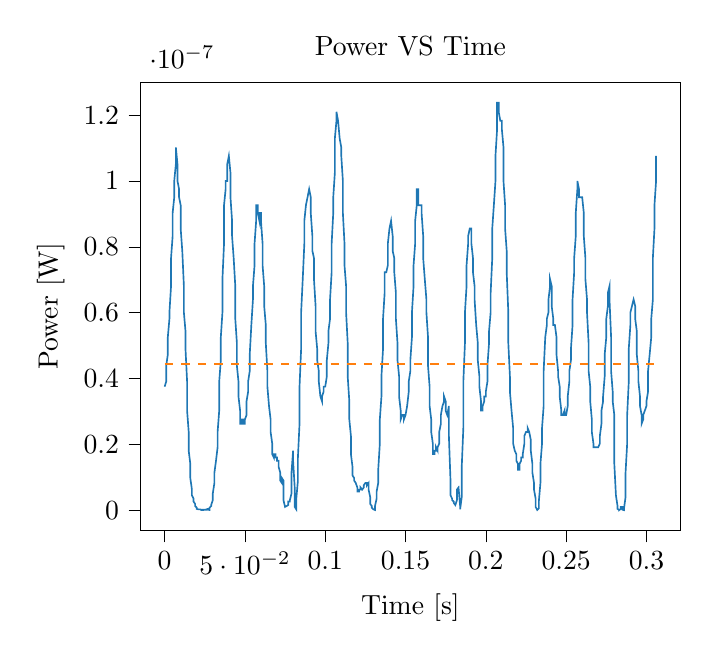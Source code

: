 % This file was created with tikzplotlib v0.9.12.
\begin{tikzpicture}

\definecolor{color0}{rgb}{0.122,0.467,0.706}
\definecolor{color1}{rgb}{1,0.498,0.055}

\begin{axis}[
tick align=outside,
tick pos=left,
title={Power VS Time},
x grid style={white!69.02!black},
xlabel={Time [s]},
xmin=-0.015, xmax=0.321,
xtick style={color=black},
y grid style={white!69.02!black},
ylabel={Power [W]},
ymin=-6.172e-09, ymax=1.3e-07,
ytick style={color=black}
]
\addplot [semithick, color0]
table {%
0 3.752e-08
0.001 3.906e-08
0.001 4.389e-08
0.002 4.727e-08
0.002 5.256e-08
0.003 5.814e-08
0.003 6.006e-08
0.004 6.806e-08
0.004 7.656e-08
0.005 8.327e-08
0.005 9.025e-08
0.006 9.506e-08
0.006 10.0e-08
0.007 1.051e-07
0.007 1.102e-07
0.008 1.051e-07
0.008 10.0e-08
0.009 9.752e-08
0.009 9.506e-08
0.01 9.264e-08
0.01 8.556e-08
0.011 7.877e-08
0.012 6.806e-08
0.012 6.006e-08
0.013 5.439e-08
0.013 4.9e-08
0.014 3.906e-08
0.014 3.025e-08
0.015 2.377e-08
0.015 1.806e-08
0.016 1.406e-08
0.016 9.766e-09
0.017 6.25e-09
0.017 4.516e-09
0.018 3.516e-09
0.018 2.641e-09
0.019 1.891e-09
0.019 1.266e-09
0.02 7.656e-10
0.02 3.906e-10
0.021 2.5e-10
0.021 2.5e-10
0.022 2.5e-10
0.023 1.406e-10
0.023 6.25e-11
0.024 6.25e-11
0.024 1.406e-10
0.025 1.406e-10
0.025 1.406e-10
0.026 1.406e-10
0.026 2.5e-10
0.027 3.906e-10
0.027 1.406e-10
0.028 6.25e-11
0.028 7.656e-10
0.029 1.266e-09
0.029 1.562e-09
0.03 3.062e-09
0.03 5.062e-09
0.031 8.266e-09
0.031 1.139e-08
0.032 1.502e-08
0.033 1.914e-08
0.033 2.377e-08
0.034 3.025e-08
0.034 3.906e-08
0.035 4.556e-08
0.035 5.256e-08
0.036 6.006e-08
0.036 7.014e-08
0.037 8.1e-08
0.037 9.264e-08
0.038 9.752e-08
0.038 10.0e-08
0.039 10.0e-08
0.039 1.051e-07
0.04 1.076e-07
0.04 1.076e-07
0.041 1.025e-07
0.041 9.506e-08
0.042 8.789e-08
0.042 8.327e-08
0.043 7.656e-08
0.044 6.806e-08
0.044 5.814e-08
0.045 5.077e-08
0.045 4.389e-08
0.046 3.906e-08
0.046 3.452e-08
0.047 3.025e-08
0.047 2.627e-08
0.048 2.627e-08
0.048 2.756e-08
0.049 2.756e-08
0.049 2.627e-08
0.05 2.627e-08
0.05 2.756e-08
0.051 2.889e-08
0.051 3.306e-08
0.052 3.6e-08
0.052 3.906e-08
0.053 4.225e-08
0.053 4.727e-08
0.054 5.625e-08
0.055 6.4e-08
0.055 6.806e-08
0.056 7.439e-08
0.056 8.1e-08
0.057 8.789e-08
0.057 9.264e-08
0.058 9.264e-08
0.058 9.025e-08
0.059 8.789e-08
0.059 9.025e-08
0.06 9.025e-08
0.06 8.789e-08
0.061 8.1e-08
0.061 7.439e-08
0.062 6.806e-08
0.062 6.202e-08
0.063 5.625e-08
0.063 5.077e-08
0.064 4.225e-08
0.064 3.752e-08
0.065 3.164e-08
0.066 2.756e-08
0.066 2.377e-08
0.067 2.025e-08
0.067 1.702e-08
0.068 1.6e-08
0.068 1.702e-08
0.069 1.702e-08
0.069 1.6e-08
0.07 1.6e-08
0.07 1.502e-08
0.071 1.502e-08
0.071 1.314e-08
0.072 1.139e-08
0.072 9.0e-09
0.073 8.266e-09
0.073 9.766e-09
0.074 9.0e-09
0.074 3.062e-09
0.075 10.0e-10
0.075 10.0e-10
0.076 1.266e-09
0.077 1.562e-09
0.077 2.641e-09
0.078 2.641e-09
0.078 3.062e-09
0.079 5.062e-09
0.079 1.139e-08
0.08 1.806e-08
0.08 1.502e-08
0.081 6.891e-09
0.081 10.0e-10
0.082 2.5e-10
0.082 3.516e-09
0.083 9.0e-09
0.083 1.6e-08
0.084 2.627e-08
0.084 3.752e-08
0.085 4.9e-08
0.085 6.006e-08
0.086 7.014e-08
0.087 8.1e-08
0.087 8.789e-08
0.088 9.264e-08
0.088 9.264e-08
0.089 9.506e-08
0.089 9.506e-08
0.09 9.752e-08
0.09 9.752e-08
0.091 9.506e-08
0.091 9.025e-08
0.092 8.327e-08
0.092 7.877e-08
0.093 7.656e-08
0.093 7.014e-08
0.094 6.202e-08
0.094 5.439e-08
0.095 4.9e-08
0.095 4.556e-08
0.096 4.225e-08
0.096 3.906e-08
0.097 3.452e-08
0.098 3.306e-08
0.098 3.452e-08
0.099 3.6e-08
0.099 3.752e-08
0.1 3.752e-08
0.1 3.752e-08
0.101 4.064e-08
0.101 4.556e-08
0.102 5.077e-08
0.102 5.439e-08
0.103 5.814e-08
0.103 6.4e-08
0.104 7.225e-08
0.104 8.1e-08
0.105 9.025e-08
0.105 9.506e-08
0.106 1.025e-07
0.106 1.129e-07
0.107 1.183e-07
0.107 1.21e-07
0.108 1.183e-07
0.109 1.129e-07
0.109 1.129e-07
0.11 1.102e-07
0.11 1.076e-07
0.111 10.0e-08
0.111 9.025e-08
0.112 8.1e-08
0.112 7.439e-08
0.113 6.806e-08
0.113 6.006e-08
0.114 5.077e-08
0.114 4.064e-08
0.115 3.306e-08
0.115 2.756e-08
0.116 2.256e-08
0.116 1.702e-08
0.117 1.314e-08
0.117 1.056e-08
0.118 9.766e-09
0.118 9.0e-09
0.119 8.266e-09
0.12 6.891e-09
0.12 5.641e-09
0.121 5.641e-09
0.121 6.25e-09
0.122 6.25e-09
0.122 6.891e-09
0.123 6.25e-09
0.123 6.25e-09
0.124 6.891e-09
0.124 7.562e-09
0.125 8.266e-09
0.125 8.266e-09
0.126 8.266e-09
0.126 7.562e-09
0.127 8.266e-09
0.127 6.25e-09
0.128 4.0e-09
0.128 1.891e-09
0.129 1.266e-09
0.129 7.656e-10
0.13 2.5e-10
0.131 6.25e-11
0.131 1.266e-09
0.132 3.516e-09
0.132 5.641e-09
0.133 8.266e-09
0.133 1.225e-08
0.134 2.025e-08
0.134 2.756e-08
0.135 3.452e-08
0.135 4.064e-08
0.136 4.9e-08
0.136 5.814e-08
0.137 6.602e-08
0.137 7.225e-08
0.138 7.225e-08
0.138 7.225e-08
0.139 7.439e-08
0.139 8.1e-08
0.14 8.556e-08
0.141 8.789e-08
0.141 8.789e-08
0.142 8.327e-08
0.142 7.877e-08
0.143 7.656e-08
0.143 7.225e-08
0.144 6.602e-08
0.144 5.814e-08
0.145 5.077e-08
0.145 4.556e-08
0.146 4.064e-08
0.146 3.452e-08
0.147 3.025e-08
0.147 2.756e-08
0.148 2.889e-08
0.148 2.889e-08
0.149 2.889e-08
0.149 2.756e-08
0.15 2.889e-08
0.15 2.889e-08
0.151 3.164e-08
0.152 3.6e-08
0.152 3.906e-08
0.153 4.225e-08
0.153 4.556e-08
0.154 5.256e-08
0.154 6.006e-08
0.155 6.806e-08
0.155 7.439e-08
0.156 8.1e-08
0.156 8.789e-08
0.157 9.264e-08
0.157 9.752e-08
0.158 9.752e-08
0.158 9.264e-08
0.159 9.264e-08
0.159 9.264e-08
0.16 9.264e-08
0.16 9.025e-08
0.161 8.327e-08
0.161 7.656e-08
0.162 7.014e-08
0.163 6.4e-08
0.163 6.006e-08
0.164 5.256e-08
0.164 4.389e-08
0.165 3.752e-08
0.165 3.164e-08
0.166 2.756e-08
0.166 2.377e-08
0.167 2.025e-08
0.167 1.702e-08
0.168 1.702e-08
0.168 1.806e-08
0.169 1.806e-08
0.169 1.914e-08
0.17 1.806e-08
0.17 1.914e-08
0.171 2.025e-08
0.171 2.377e-08
0.172 2.627e-08
0.172 2.889e-08
0.173 3.164e-08
0.174 3.306e-08
0.174 3.452e-08
0.175 3.306e-08
0.175 3.025e-08
0.176 2.889e-08
0.176 2.889e-08
0.177 3.164e-08
0.177 2.256e-08
0.178 9.0e-09
0.178 4.516e-09
0.179 3.516e-09
0.179 3.062e-09
0.18 2.641e-09
0.18 2.25e-09
0.181 1.562e-09
0.181 1.562e-09
0.182 3.062e-09
0.182 6.25e-09
0.183 6.891e-09
0.184 1.266e-09
0.184 2.5e-10
0.185 4.0e-09
0.185 1.314e-08
0.186 2.5e-08
0.186 3.906e-08
0.187 5.077e-08
0.187 6.006e-08
0.188 6.806e-08
0.188 7.439e-08
0.189 8.1e-08
0.189 8.327e-08
0.19 8.556e-08
0.19 8.556e-08
0.191 8.556e-08
0.191 8.1e-08
0.192 7.656e-08
0.192 7.225e-08
0.193 6.806e-08
0.193 6.4e-08
0.194 5.625e-08
0.195 5.077e-08
0.195 4.556e-08
0.196 4.064e-08
0.196 3.752e-08
0.197 3.306e-08
0.197 3.025e-08
0.198 3.025e-08
0.198 3.164e-08
0.199 3.306e-08
0.199 3.452e-08
0.2 3.452e-08
0.2 3.6e-08
0.201 3.906e-08
0.201 4.389e-08
0.202 5.077e-08
0.202 5.439e-08
0.203 6.006e-08
0.203 6.602e-08
0.204 7.656e-08
0.204 8.556e-08
0.205 9.264e-08
0.206 10.0e-08
0.206 1.076e-07
0.207 1.156e-07
0.207 1.238e-07
0.208 1.238e-07
0.208 1.21e-07
0.209 1.183e-07
0.209 1.183e-07
0.21 1.183e-07
0.21 1.156e-07
0.211 1.102e-07
0.211 10.0e-08
0.212 9.264e-08
0.212 8.556e-08
0.213 7.877e-08
0.213 7.225e-08
0.214 6.006e-08
0.214 5.077e-08
0.215 4.064e-08
0.215 3.6e-08
0.216 3.025e-08
0.217 2.5e-08
0.217 2.025e-08
0.218 1.806e-08
0.218 1.806e-08
0.219 1.702e-08
0.219 1.502e-08
0.22 1.406e-08
0.22 1.225e-08
0.221 1.225e-08
0.221 1.406e-08
0.222 1.502e-08
0.222 1.6e-08
0.223 1.6e-08
0.223 1.702e-08
0.224 2.025e-08
0.224 2.256e-08
0.225 2.377e-08
0.225 2.377e-08
0.226 2.377e-08
0.226 2.5e-08
0.227 2.377e-08
0.228 2.139e-08
0.228 1.806e-08
0.229 1.406e-08
0.229 1.139e-08
0.23 8.266e-09
0.23 6.25e-09
0.231 3.516e-09
0.231 10.0e-10
0.232 6.25e-11
0.232 6.25e-11
0.233 5.625e-10
0.233 2.641e-09
0.234 8.266e-09
0.234 1.406e-08
0.235 2.025e-08
0.235 2.5e-08
0.236 3.164e-08
0.236 4.225e-08
0.237 5.256e-08
0.238 5.625e-08
0.238 5.814e-08
0.239 6.006e-08
0.239 6.4e-08
0.24 6.806e-08
0.24 7.014e-08
0.241 6.806e-08
0.241 6.202e-08
0.242 5.814e-08
0.242 5.625e-08
0.243 5.625e-08
0.243 5.625e-08
0.244 5.256e-08
0.244 4.727e-08
0.245 4.225e-08
0.245 4.064e-08
0.246 3.752e-08
0.246 3.452e-08
0.247 3.025e-08
0.247 2.889e-08
0.248 2.889e-08
0.249 3.025e-08
0.249 2.889e-08
0.25 2.889e-08
0.25 2.889e-08
0.251 3.164e-08
0.251 3.452e-08
0.252 3.906e-08
0.252 4.225e-08
0.253 4.556e-08
0.253 4.9e-08
0.254 5.625e-08
0.254 6.4e-08
0.255 7.225e-08
0.255 7.656e-08
0.256 8.327e-08
0.256 9.025e-08
0.257 9.752e-08
0.257 10.0e-08
0.258 9.752e-08
0.258 9.506e-08
0.259 9.506e-08
0.26 9.506e-08
0.26 9.506e-08
0.261 9.025e-08
0.261 8.327e-08
0.262 7.656e-08
0.262 7.014e-08
0.263 6.4e-08
0.263 6.006e-08
0.264 5.077e-08
0.264 4.225e-08
0.265 3.752e-08
0.265 3.306e-08
0.266 2.756e-08
0.266 2.377e-08
0.267 2.025e-08
0.267 1.914e-08
0.268 1.914e-08
0.268 1.914e-08
0.269 1.914e-08
0.269 1.914e-08
0.27 1.914e-08
0.271 2.025e-08
0.271 2.256e-08
0.272 2.627e-08
0.272 3.025e-08
0.273 3.306e-08
0.273 3.452e-08
0.274 4.064e-08
0.274 4.727e-08
0.275 5.256e-08
0.275 5.814e-08
0.276 6.202e-08
0.276 6.602e-08
0.277 6.806e-08
0.277 6.4e-08
0.278 5.256e-08
0.278 4.225e-08
0.279 3.6e-08
0.279 3.306e-08
0.28 2.889e-08
0.28 1.406e-08
0.281 4.516e-09
0.282 1.266e-09
0.282 3.906e-10
0.283 6.25e-11
0.283 1.562e-11
0.284 3.906e-10
0.284 10.0e-10
0.285 10.0e-10
0.285 1.406e-10
0.286 1.562e-11
0.286 3.906e-10
0.287 4.0e-09
0.287 1.139e-08
0.288 2.025e-08
0.288 2.889e-08
0.289 3.906e-08
0.289 4.9e-08
0.29 5.625e-08
0.29 6.006e-08
0.291 6.202e-08
0.292 6.4e-08
0.292 6.4e-08
0.293 6.202e-08
0.293 5.814e-08
0.294 5.439e-08
0.294 4.727e-08
0.295 4.225e-08
0.295 3.906e-08
0.296 3.452e-08
0.296 3.164e-08
0.297 2.889e-08
0.297 2.627e-08
0.298 2.756e-08
0.298 2.889e-08
0.299 3.025e-08
0.299 3.025e-08
0.3 3.164e-08
0.3 3.306e-08
0.301 3.6e-08
0.301 4.225e-08
0.302 4.727e-08
0.303 5.256e-08
0.303 5.814e-08
0.304 6.4e-08
0.304 7.656e-08
0.305 8.556e-08
0.305 9.264e-08
0.306 10.0e-08
0.306 1.076e-07
};
\addplot [semithick, color1, dashed]
table {%
0 4.448e-08
0.306 4.448e-08
};
\end{axis}

\end{tikzpicture}

